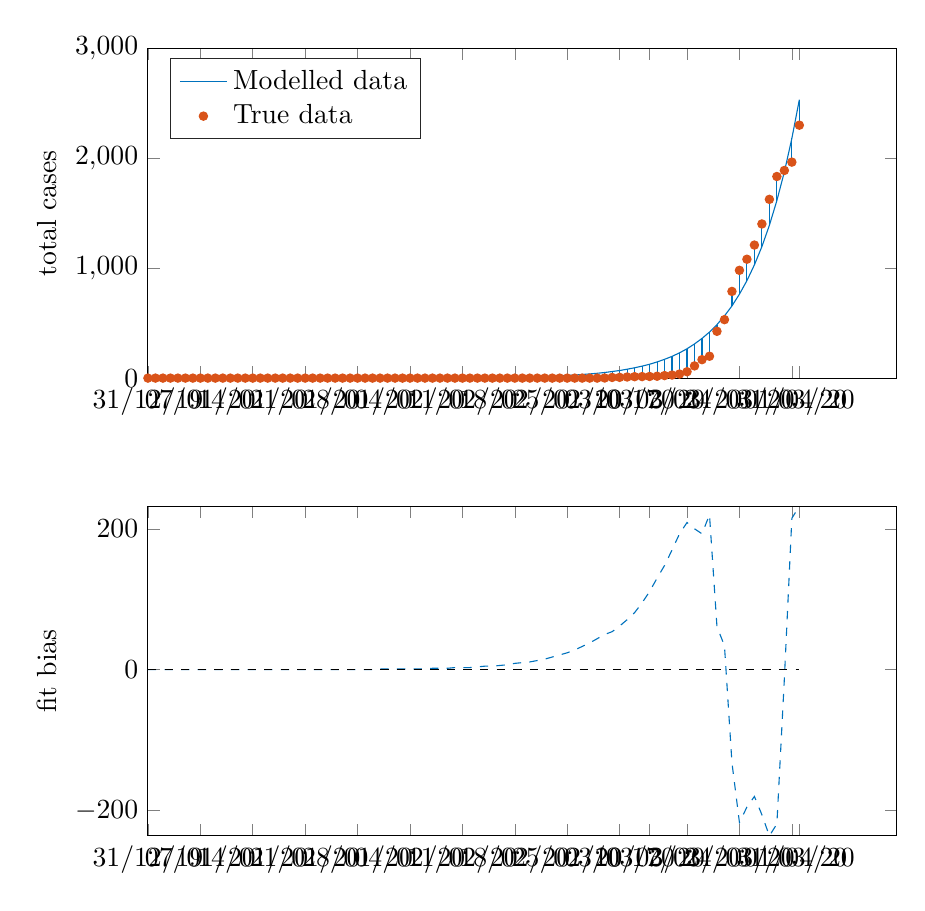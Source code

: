 % This file was created by matlab2tikz.
% Minimal pgfplots version: 1.3
%
\definecolor{mycolor1}{rgb}{0.0,0.447,0.741}%
\definecolor{mycolor2}{rgb}{0.85,0.325,0.098}%
%
\begin{tikzpicture}

\begin{axis}[%
width=9.509cm,
height=4.186cm,
at={(0cm,0cm)},
scale only axis,
xmin=0,
xmax=100,
xtick={0,7,14,21,28,35,42,49,56,63,67,72,79,86,87},
xticklabels={{31/12/19},{07/01/20},{14/01/20},{21/01/20},{28/01/20},{04/02/20},{11/02/20},{18/02/20},{25/02/20},{03/03/20},{10/03/20},{17/03/20},{24/03/20},{31/03/20},{01/04/20}},
ymin=-236,
ymax=232,
ylabel={fit bias},
legend style={legend cell align=left,align=left,draw=white!15!black}
]
\addplot [color=mycolor1,dashed,forget plot]
  table[row sep=crcr]{%
0	0\\
1	0\\
2	0\\
3	0\\
4	0\\
5	0\\
6	0\\
7	0\\
8	0\\
9	0\\
10	0\\
11	0\\
12	0\\
13	0\\
14	0\\
15	0\\
16	0\\
17	0\\
18	0\\
19	0\\
20	0\\
21	0\\
22	0\\
23	0\\
24	0\\
25	0\\
26	0\\
27	0\\
28	0\\
29	0\\
30	0\\
31	1\\
32	1\\
33	1\\
34	1\\
35	1\\
36	1\\
37	1\\
38	2\\
39	2\\
40	2\\
41	3\\
42	3\\
43	3\\
44	4\\
45	5\\
46	5\\
47	6\\
48	7\\
49	9\\
50	10\\
51	11\\
52	13\\
53	15\\
54	18\\
55	21\\
56	24\\
57	28\\
58	33\\
59	38\\
60	44\\
61	50\\
62	54\\
63	62\\
64	71\\
65	81\\
66	95\\
67	111\\
68	130\\
69	148\\
70	170\\
71	193\\
72	209\\
73	200\\
74	193\\
75	220\\
76	61\\
77	34\\
78	-132\\
79	-217\\
80	-195\\
81	-180\\
82	-206\\
83	-236\\
84	-219\\
85	-13\\
86	215\\
87	232\\
};
\addplot [color=black,dashed,forget plot]
  table[row sep=crcr]{%
0	0\\
87	0\\
};
\end{axis}

\begin{axis}[%
width=9.509cm,
height=4.186cm,
at={(0cm,5.814cm)},
scale only axis,
xmin=0,
xmax=100,
xtick={0,7,14,21,28,35,42,49,56,63,67,72,79,86,87},
xticklabels={{31/12/19},{07/01/20},{14/01/20},{21/01/20},{28/01/20},{04/02/20},{11/02/20},{18/02/20},{25/02/20},{03/03/20},{10/03/20},{17/03/20},{24/03/20},{31/03/20},{01/04/20}},
ymin=0,
ymax=3000,
ylabel={total cases},
legend style={at={(0.03,0.97)},anchor=north west,legend cell align=left,align=left,draw=white!15!black}
]
\addplot [color=mycolor1,solid]
  table[row sep=crcr]{%
0	0\\
1	0\\
2	0\\
3	0\\
4	0\\
5	0\\
6	0\\
7	0\\
8	0\\
9	0\\
10	0\\
11	0\\
12	0\\
13	0\\
14	0\\
15	0\\
16	0\\
17	0\\
18	0\\
19	0\\
20	0\\
21	0\\
22	0\\
23	0\\
24	0\\
25	0\\
26	0\\
27	0\\
28	0\\
29	0\\
30	0\\
31	1\\
32	1\\
33	1\\
34	1\\
35	1\\
36	1\\
37	1\\
38	2\\
39	2\\
40	2\\
41	3\\
42	3\\
43	3\\
44	4\\
45	5\\
46	5\\
47	6\\
48	7\\
49	9\\
50	10\\
51	11\\
52	13\\
53	15\\
54	18\\
55	21\\
56	24\\
57	28\\
58	33\\
59	38\\
60	44\\
61	51\\
62	60\\
63	69\\
64	81\\
65	94\\
66	109\\
67	126\\
68	147\\
69	171\\
70	198\\
71	230\\
72	267\\
73	311\\
74	361\\
75	419\\
76	487\\
77	566\\
78	657\\
79	764\\
80	887\\
81	1031\\
82	1197\\
83	1391\\
84	1616\\
85	1877\\
86	2181\\
87	2534\\
};
\addlegendentry{Modelled data};

\addplot[only marks,mark=*,mark options={},mark size=1.5pt,color=mycolor2] plot table[row sep=crcr,]{%
0	0\\
1	0\\
2	0\\
3	0\\
4	0\\
5	0\\
6	0\\
7	0\\
8	0\\
9	0\\
10	0\\
11	0\\
12	0\\
13	0\\
14	0\\
15	0\\
16	0\\
17	0\\
18	0\\
19	0\\
20	0\\
21	0\\
22	0\\
23	0\\
24	0\\
25	0\\
26	0\\
27	0\\
28	0\\
29	0\\
30	0\\
31	0\\
32	0\\
33	0\\
34	0\\
35	0\\
36	0\\
37	0\\
38	0\\
39	0\\
40	0\\
41	0\\
42	0\\
43	0\\
44	0\\
45	0\\
46	0\\
47	0\\
48	0\\
49	0\\
50	0\\
51	0\\
52	0\\
53	0\\
54	0\\
55	0\\
56	0\\
57	0\\
58	0\\
59	0\\
60	0\\
61	1\\
62	6\\
63	7\\
64	10\\
65	13\\
66	14\\
67	15\\
68	17\\
69	23\\
70	28\\
71	37\\
72	58\\
73	111\\
74	168\\
75	199\\
76	426\\
77	532\\
78	789\\
79	981\\
80	1082\\
81	1211\\
82	1403\\
83	1627\\
84	1835\\
85	1890\\
86	1966\\
87	2302\\
};
\addlegendentry{True data};

\addplot [color=mycolor1,solid,forget plot]
  table[row sep=crcr]{%
0	0\\
0	0\\
};
\addplot [color=mycolor1,solid,forget plot]
  table[row sep=crcr]{%
1	0\\
1	0\\
};
\addplot [color=mycolor1,solid,forget plot]
  table[row sep=crcr]{%
2	0\\
2	0\\
};
\addplot [color=mycolor1,solid,forget plot]
  table[row sep=crcr]{%
3	0\\
3	0\\
};
\addplot [color=mycolor1,solid,forget plot]
  table[row sep=crcr]{%
4	0\\
4	0\\
};
\addplot [color=mycolor1,solid,forget plot]
  table[row sep=crcr]{%
5	0\\
5	0\\
};
\addplot [color=mycolor1,solid,forget plot]
  table[row sep=crcr]{%
6	0\\
6	0\\
};
\addplot [color=mycolor1,solid,forget plot]
  table[row sep=crcr]{%
7	0\\
7	0\\
};
\addplot [color=mycolor1,solid,forget plot]
  table[row sep=crcr]{%
8	0\\
8	0\\
};
\addplot [color=mycolor1,solid,forget plot]
  table[row sep=crcr]{%
9	0\\
9	0\\
};
\addplot [color=mycolor1,solid,forget plot]
  table[row sep=crcr]{%
10	0\\
10	0\\
};
\addplot [color=mycolor1,solid,forget plot]
  table[row sep=crcr]{%
11	0\\
11	0\\
};
\addplot [color=mycolor1,solid,forget plot]
  table[row sep=crcr]{%
12	0\\
12	0\\
};
\addplot [color=mycolor1,solid,forget plot]
  table[row sep=crcr]{%
13	0\\
13	0\\
};
\addplot [color=mycolor1,solid,forget plot]
  table[row sep=crcr]{%
14	0\\
14	0\\
};
\addplot [color=mycolor1,solid,forget plot]
  table[row sep=crcr]{%
15	0\\
15	0\\
};
\addplot [color=mycolor1,solid,forget plot]
  table[row sep=crcr]{%
16	0\\
16	0\\
};
\addplot [color=mycolor1,solid,forget plot]
  table[row sep=crcr]{%
17	0\\
17	0\\
};
\addplot [color=mycolor1,solid,forget plot]
  table[row sep=crcr]{%
18	0\\
18	0\\
};
\addplot [color=mycolor1,solid,forget plot]
  table[row sep=crcr]{%
19	0\\
19	0\\
};
\addplot [color=mycolor1,solid,forget plot]
  table[row sep=crcr]{%
20	0\\
20	0\\
};
\addplot [color=mycolor1,solid,forget plot]
  table[row sep=crcr]{%
21	0\\
21	0\\
};
\addplot [color=mycolor1,solid,forget plot]
  table[row sep=crcr]{%
22	0\\
22	0\\
};
\addplot [color=mycolor1,solid,forget plot]
  table[row sep=crcr]{%
23	0\\
23	0\\
};
\addplot [color=mycolor1,solid,forget plot]
  table[row sep=crcr]{%
24	0\\
24	0\\
};
\addplot [color=mycolor1,solid,forget plot]
  table[row sep=crcr]{%
25	0\\
25	0\\
};
\addplot [color=mycolor1,solid,forget plot]
  table[row sep=crcr]{%
26	0\\
26	0\\
};
\addplot [color=mycolor1,solid,forget plot]
  table[row sep=crcr]{%
27	0\\
27	0\\
};
\addplot [color=mycolor1,solid,forget plot]
  table[row sep=crcr]{%
28	0\\
28	0\\
};
\addplot [color=mycolor1,solid,forget plot]
  table[row sep=crcr]{%
29	0\\
29	0\\
};
\addplot [color=mycolor1,solid,forget plot]
  table[row sep=crcr]{%
30	0\\
30	0\\
};
\addplot [color=mycolor1,solid,forget plot]
  table[row sep=crcr]{%
31	0\\
31	1\\
};
\addplot [color=mycolor1,solid,forget plot]
  table[row sep=crcr]{%
32	0\\
32	1\\
};
\addplot [color=mycolor1,solid,forget plot]
  table[row sep=crcr]{%
33	0\\
33	1\\
};
\addplot [color=mycolor1,solid,forget plot]
  table[row sep=crcr]{%
34	0\\
34	1\\
};
\addplot [color=mycolor1,solid,forget plot]
  table[row sep=crcr]{%
35	0\\
35	1\\
};
\addplot [color=mycolor1,solid,forget plot]
  table[row sep=crcr]{%
36	0\\
36	1\\
};
\addplot [color=mycolor1,solid,forget plot]
  table[row sep=crcr]{%
37	0\\
37	1\\
};
\addplot [color=mycolor1,solid,forget plot]
  table[row sep=crcr]{%
38	0\\
38	2\\
};
\addplot [color=mycolor1,solid,forget plot]
  table[row sep=crcr]{%
39	0\\
39	2\\
};
\addplot [color=mycolor1,solid,forget plot]
  table[row sep=crcr]{%
40	0\\
40	2\\
};
\addplot [color=mycolor1,solid,forget plot]
  table[row sep=crcr]{%
41	0\\
41	3\\
};
\addplot [color=mycolor1,solid,forget plot]
  table[row sep=crcr]{%
42	0\\
42	3\\
};
\addplot [color=mycolor1,solid,forget plot]
  table[row sep=crcr]{%
43	0\\
43	3\\
};
\addplot [color=mycolor1,solid,forget plot]
  table[row sep=crcr]{%
44	0\\
44	4\\
};
\addplot [color=mycolor1,solid,forget plot]
  table[row sep=crcr]{%
45	0\\
45	5\\
};
\addplot [color=mycolor1,solid,forget plot]
  table[row sep=crcr]{%
46	0\\
46	5\\
};
\addplot [color=mycolor1,solid,forget plot]
  table[row sep=crcr]{%
47	0\\
47	6\\
};
\addplot [color=mycolor1,solid,forget plot]
  table[row sep=crcr]{%
48	0\\
48	7\\
};
\addplot [color=mycolor1,solid,forget plot]
  table[row sep=crcr]{%
49	0\\
49	9\\
};
\addplot [color=mycolor1,solid,forget plot]
  table[row sep=crcr]{%
50	0\\
50	10\\
};
\addplot [color=mycolor1,solid,forget plot]
  table[row sep=crcr]{%
51	0\\
51	11\\
};
\addplot [color=mycolor1,solid,forget plot]
  table[row sep=crcr]{%
52	0\\
52	13\\
};
\addplot [color=mycolor1,solid,forget plot]
  table[row sep=crcr]{%
53	0\\
53	15\\
};
\addplot [color=mycolor1,solid,forget plot]
  table[row sep=crcr]{%
54	0\\
54	18\\
};
\addplot [color=mycolor1,solid,forget plot]
  table[row sep=crcr]{%
55	0\\
55	21\\
};
\addplot [color=mycolor1,solid,forget plot]
  table[row sep=crcr]{%
56	0\\
56	24\\
};
\addplot [color=mycolor1,solid,forget plot]
  table[row sep=crcr]{%
57	0\\
57	28\\
};
\addplot [color=mycolor1,solid,forget plot]
  table[row sep=crcr]{%
58	0\\
58	33\\
};
\addplot [color=mycolor1,solid,forget plot]
  table[row sep=crcr]{%
59	0\\
59	38\\
};
\addplot [color=mycolor1,solid,forget plot]
  table[row sep=crcr]{%
60	0\\
60	44\\
};
\addplot [color=mycolor1,solid,forget plot]
  table[row sep=crcr]{%
61	1\\
61	51\\
};
\addplot [color=mycolor1,solid,forget plot]
  table[row sep=crcr]{%
62	6\\
62	60\\
};
\addplot [color=mycolor1,solid,forget plot]
  table[row sep=crcr]{%
63	7\\
63	69\\
};
\addplot [color=mycolor1,solid,forget plot]
  table[row sep=crcr]{%
64	10\\
64	81\\
};
\addplot [color=mycolor1,solid,forget plot]
  table[row sep=crcr]{%
65	13\\
65	94\\
};
\addplot [color=mycolor1,solid,forget plot]
  table[row sep=crcr]{%
66	14\\
66	109\\
};
\addplot [color=mycolor1,solid,forget plot]
  table[row sep=crcr]{%
67	15\\
67	126\\
};
\addplot [color=mycolor1,solid,forget plot]
  table[row sep=crcr]{%
68	17\\
68	147\\
};
\addplot [color=mycolor1,solid,forget plot]
  table[row sep=crcr]{%
69	23\\
69	171\\
};
\addplot [color=mycolor1,solid,forget plot]
  table[row sep=crcr]{%
70	28\\
70	198\\
};
\addplot [color=mycolor1,solid,forget plot]
  table[row sep=crcr]{%
71	37\\
71	230\\
};
\addplot [color=mycolor1,solid,forget plot]
  table[row sep=crcr]{%
72	58\\
72	267\\
};
\addplot [color=mycolor1,solid,forget plot]
  table[row sep=crcr]{%
73	111\\
73	311\\
};
\addplot [color=mycolor1,solid,forget plot]
  table[row sep=crcr]{%
74	168\\
74	361\\
};
\addplot [color=mycolor1,solid,forget plot]
  table[row sep=crcr]{%
75	199\\
75	419\\
};
\addplot [color=mycolor1,solid,forget plot]
  table[row sep=crcr]{%
76	426\\
76	487\\
};
\addplot [color=mycolor1,solid,forget plot]
  table[row sep=crcr]{%
77	532\\
77	566\\
};
\addplot [color=mycolor1,solid,forget plot]
  table[row sep=crcr]{%
78	789\\
78	657\\
};
\addplot [color=mycolor1,solid,forget plot]
  table[row sep=crcr]{%
79	981\\
79	764\\
};
\addplot [color=mycolor1,solid,forget plot]
  table[row sep=crcr]{%
80	1082\\
80	887\\
};
\addplot [color=mycolor1,solid,forget plot]
  table[row sep=crcr]{%
81	1211\\
81	1031\\
};
\addplot [color=mycolor1,solid,forget plot]
  table[row sep=crcr]{%
82	1403\\
82	1197\\
};
\addplot [color=mycolor1,solid,forget plot]
  table[row sep=crcr]{%
83	1627\\
83	1391\\
};
\addplot [color=mycolor1,solid,forget plot]
  table[row sep=crcr]{%
84	1835\\
84	1616\\
};
\addplot [color=mycolor1,solid,forget plot]
  table[row sep=crcr]{%
85	1890\\
85	1877\\
};
\addplot [color=mycolor1,solid,forget plot]
  table[row sep=crcr]{%
86	1966\\
86	2181\\
};
\addplot [color=mycolor1,solid,forget plot]
  table[row sep=crcr]{%
87	2302\\
87	2534\\
};
\end{axis}
\end{tikzpicture}%